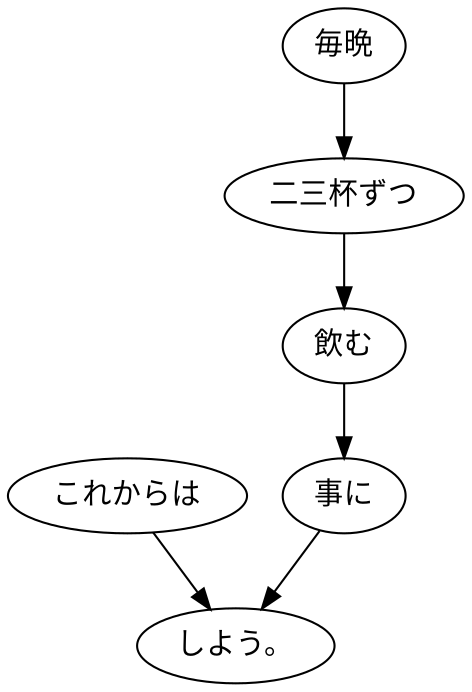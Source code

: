digraph graph528 {
	node0 [label="これからは"];
	node1 [label="毎晩"];
	node2 [label="二三杯ずつ"];
	node3 [label="飲む"];
	node4 [label="事に"];
	node5 [label="しよう。"];
	node0 -> node5;
	node1 -> node2;
	node2 -> node3;
	node3 -> node4;
	node4 -> node5;
}
